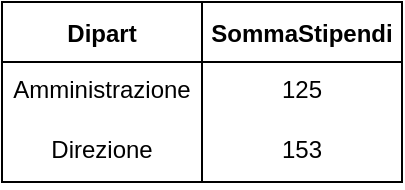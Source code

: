 <mxfile version="20.7.4" type="device"><diagram id="n2tzChIhWR2wru7YtLmf" name="Pagina-1"><mxGraphModel dx="1195" dy="703" grid="1" gridSize="10" guides="1" tooltips="1" connect="1" arrows="1" fold="1" page="1" pageScale="1" pageWidth="1169" pageHeight="827" math="0" shadow="0"><root><mxCell id="0"/><mxCell id="1" parent="0"/><mxCell id="PKQ20t5gl7po0gBwH-ja-161" value="Dipart" style="swimlane;startSize=30;fontStyle=1" parent="1" vertex="1"><mxGeometry x="40" y="80" width="100" height="90" as="geometry"/></mxCell><mxCell id="PKQ20t5gl7po0gBwH-ja-162" value="Amministrazione" style="text;strokeColor=none;fillColor=none;spacingLeft=4;spacingRight=4;overflow=hidden;rotatable=0;points=[[0,0.5],[1,0.5]];portConstraint=eastwest;fontSize=12;align=center;" parent="PKQ20t5gl7po0gBwH-ja-161" vertex="1"><mxGeometry y="30" width="100" height="30" as="geometry"/></mxCell><mxCell id="tePDY9cB7B8-ewXlKzno-26" value="125" style="text;strokeColor=none;fillColor=none;spacingLeft=4;spacingRight=4;overflow=hidden;rotatable=0;points=[[0,0.5],[1,0.5]];portConstraint=eastwest;fontSize=12;align=center;" parent="PKQ20t5gl7po0gBwH-ja-161" vertex="1"><mxGeometry x="100" y="30" width="100" height="30" as="geometry"/></mxCell><mxCell id="tePDY9cB7B8-ewXlKzno-25" value="SommaStipendi" style="swimlane;startSize=30;fontStyle=1" parent="1" vertex="1"><mxGeometry x="140" y="80" width="100" height="90" as="geometry"/></mxCell><mxCell id="SJmphC5SqXcE5F161kws-6" value="153" style="text;strokeColor=none;fillColor=none;spacingLeft=4;spacingRight=4;overflow=hidden;rotatable=0;points=[[0,0.5],[1,0.5]];portConstraint=eastwest;fontSize=12;align=center;" parent="tePDY9cB7B8-ewXlKzno-25" vertex="1"><mxGeometry y="60" width="100" height="30" as="geometry"/></mxCell><mxCell id="SJmphC5SqXcE5F161kws-2" value="Direzione" style="text;strokeColor=none;fillColor=none;spacingLeft=4;spacingRight=4;overflow=hidden;rotatable=0;points=[[0,0.5],[1,0.5]];portConstraint=eastwest;fontSize=12;align=center;" parent="tePDY9cB7B8-ewXlKzno-25" vertex="1"><mxGeometry x="-100" y="60" width="100" height="30" as="geometry"/></mxCell></root></mxGraphModel></diagram></mxfile>